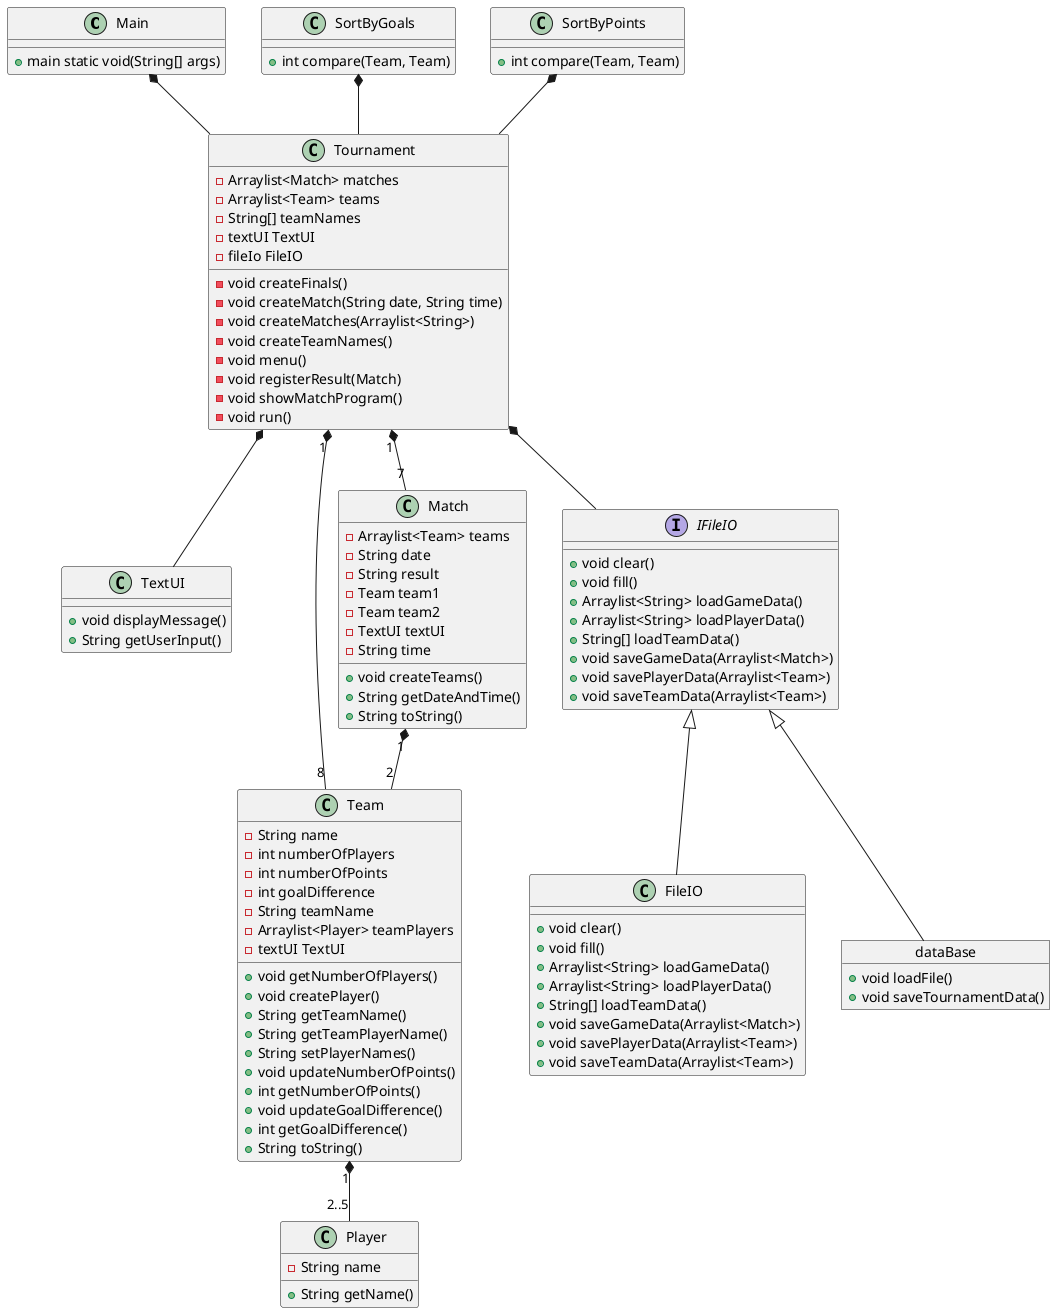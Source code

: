 @startuml
class Main
class TextUI
class FileIO
class Team
class Match
class Tournament
class Player
class SortByGoals
class SortByPoints
interface IFileIO
object dataBase

Main : +main static void(String[] args)


IFileIO : + void clear()
IFileIO : + void fill()
IFileIO : + Arraylist<String> loadGameData()
IFileIO : + Arraylist<String> loadPlayerData()
IFileIO : + String[] loadTeamData()
IFileIO : + void saveGameData(Arraylist<Match>)
IFileIO : + void savePlayerData(Arraylist<Team>)
IFileIO : + void saveTeamData(Arraylist<Team>)

FileIO : + void clear()
FileIO : + void fill()
FileIO : + Arraylist<String> loadGameData()
FileIO : + Arraylist<String> loadPlayerData()
FileIO : + String[] loadTeamData()
FileIO : + void saveGameData(Arraylist<Match>)
FileIO : + void savePlayerData(Arraylist<Team>)
FileIO : + void saveTeamData(Arraylist<Team>)


dataBase : + void loadFile()
dataBase : + void saveTournamentData()

TextUI : + void displayMessage()
TextUI : + String getUserInput()


Team : -String name
Team : -int numberOfPlayers
Team : -int numberOfPoints
Team : -int goalDifference
Team : -String teamName
Team : -Arraylist<Player> teamPlayers
Team : -textUI TextUI
Team : +void getNumberOfPlayers()
Team : +void createPlayer()
Team : +String getTeamName()
Team : +String getTeamPlayerName()
Team : +String setPlayerNames()
Team : +void updateNumberOfPoints()
Team : +int getNumberOfPoints()
Team : +void updateGoalDifference()
Team : +int getGoalDifference()
Team : +String toString()


Match : -Arraylist<Team> teams
Match : -String date
Match : -String result
Match : -Team team1
Match : -Team team2
Match : -TextUI textUI
Match : -String time
Match : +void createTeams()
Match : +String getDateAndTime()
Match : +String toString()


Tournament : -Arraylist<Match> matches
Tournament : -Arraylist<Team> teams
Tournament : -String[] teamNames
Tournament : -textUI TextUI
Tournament : -fileIo FileIO
Tournament : -void createFinals()
Tournament : -void createMatch(String date, String time)
Tournament : -void createMatches(Arraylist<String>)
Tournament : -void createTeamNames()
Tournament : -void menu()
Tournament : -void registerResult(Match)
Tournament : -void showMatchProgram()
Tournament : -void run()


Player : -String name
Player : +String getName()

SortByGoals : +int compare(Team, Team)

SortByPoints : +int compare(Team, Team)

Main *-- Tournament

IFileIO <|-- FileIO
IFileIO <|-- dataBase

Tournament *-- IFileIO
Tournament *--TextUI
Tournament "1" *-- "7" Match
Tournament "1" *-- "8" Team

Match "1" *-- "2" Team

Team "1" *-- "2..5" Player

SortByGoals *-- Tournament

SortByPoints *-- Tournament
@enduml
